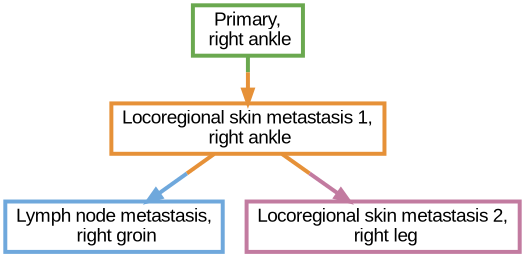 digraph  {
dpi=600;size=3.5;
"Primary,\n right ankle" [color="#6aa84f", fillcolor=white, fontname=Arial, penwidth="3.0", shape=box];
"Lymph node metastasis,\n right groin" [color="#6fa8dc", fillcolor=white, fontname=Arial, penwidth="3.0", shape=box];
"Locoregional skin metastasis 1,\n right ankle" [color="#e69138", fillcolor=white, fontname=Arial, penwidth="3.0", shape=box];
"Locoregional skin metastasis 2,\n right leg" [color="#c27ba0", fillcolor=white, fontname=Arial, penwidth="3.0", shape=box];
"Primary,\n right ankle" -> "Locoregional skin metastasis 1,\n right ankle"  [color="#6aa84f;0.5:#e69138", key=0, penwidth=3];
"Locoregional skin metastasis 1,\n right ankle" -> "Lymph node metastasis,\n right groin"  [color="#e69138;0.5:#6fa8dc", key=0, penwidth=3];
"Locoregional skin metastasis 1,\n right ankle" -> "Locoregional skin metastasis 2,\n right leg"  [color="#e69138;0.5:#c27ba0", key=0, penwidth=3];
}
